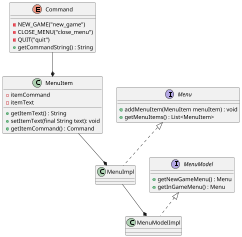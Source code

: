 @startuml MenuUml
scale 0.4

enum Command{
    - NEW_GAME("new_game")
    - CLOSE_MENU("close_menu")
    - QUIT("quit")
    + getCommandString() : String
}

class MenuItem {
    - itemCommand
    - itemText
    + getItemText() : String
    + setItemText(final String text): void
    + getItemCommand() : Command
}

interface Menu {
    + addMenuItem(MenuItem menuItem) : void
    + getMenuItems() : List<MenuItem>
}

interface MenuModel {
    + getNewGameMenu() : Menu
    + getInGameMenu() : Menu
}

class MenuImpl implements Menu{

}

class MenuModelImpl Implements MenuModel{

}

Command --* MenuItem
MenuItem --* MenuImpl
MenuImpl --* MenuModelImpl

@enduml